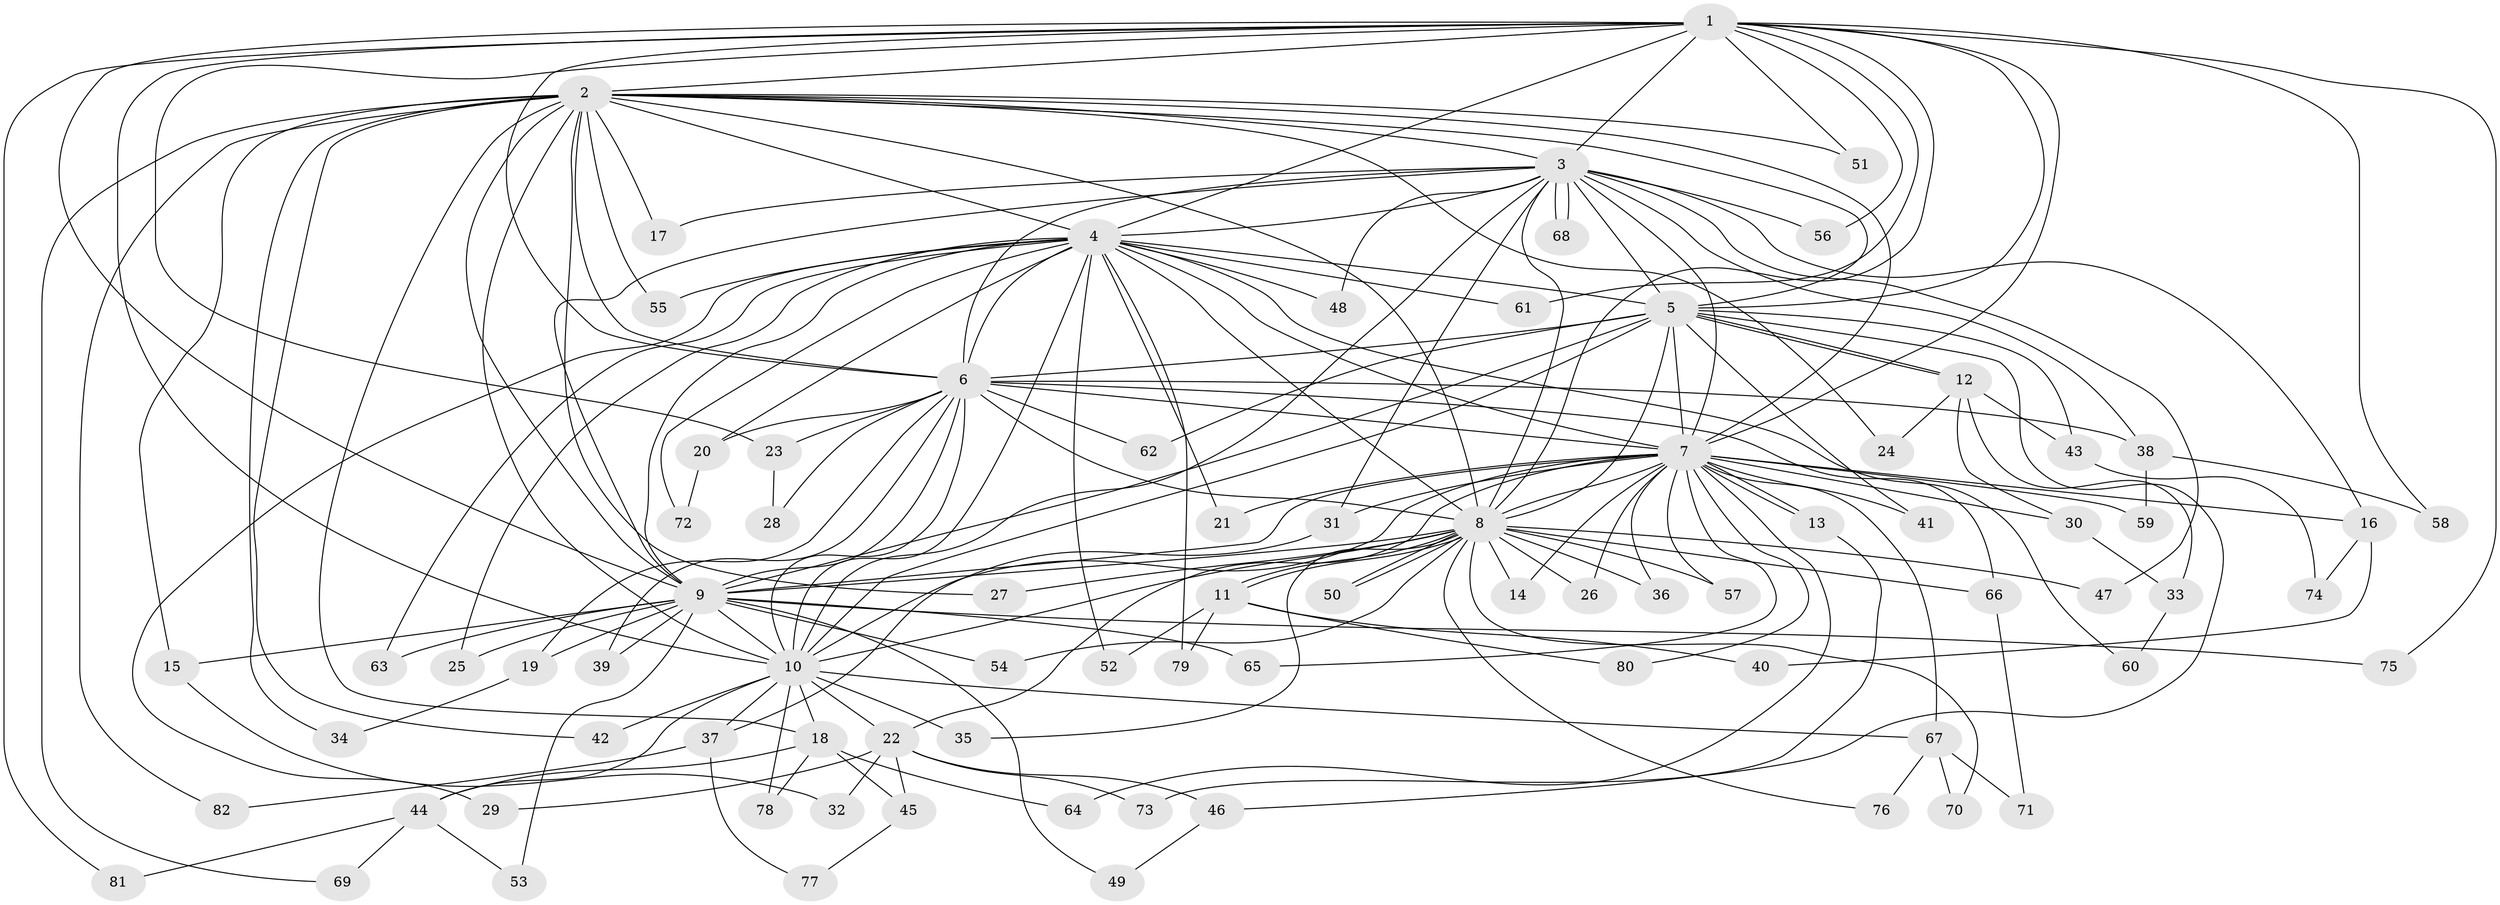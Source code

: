 // coarse degree distribution, {13: 0.016666666666666666, 24: 0.03333333333333333, 15: 0.016666666666666666, 19: 0.016666666666666666, 14: 0.05, 21: 0.016666666666666666, 6: 0.016666666666666666, 5: 0.08333333333333333, 3: 0.1, 2: 0.6, 4: 0.03333333333333333, 7: 0.016666666666666666}
// Generated by graph-tools (version 1.1) at 2025/23/03/03/25 07:23:44]
// undirected, 82 vertices, 189 edges
graph export_dot {
graph [start="1"]
  node [color=gray90,style=filled];
  1;
  2;
  3;
  4;
  5;
  6;
  7;
  8;
  9;
  10;
  11;
  12;
  13;
  14;
  15;
  16;
  17;
  18;
  19;
  20;
  21;
  22;
  23;
  24;
  25;
  26;
  27;
  28;
  29;
  30;
  31;
  32;
  33;
  34;
  35;
  36;
  37;
  38;
  39;
  40;
  41;
  42;
  43;
  44;
  45;
  46;
  47;
  48;
  49;
  50;
  51;
  52;
  53;
  54;
  55;
  56;
  57;
  58;
  59;
  60;
  61;
  62;
  63;
  64;
  65;
  66;
  67;
  68;
  69;
  70;
  71;
  72;
  73;
  74;
  75;
  76;
  77;
  78;
  79;
  80;
  81;
  82;
  1 -- 2;
  1 -- 3;
  1 -- 4;
  1 -- 5;
  1 -- 6;
  1 -- 7;
  1 -- 8;
  1 -- 9;
  1 -- 10;
  1 -- 23;
  1 -- 51;
  1 -- 56;
  1 -- 58;
  1 -- 61;
  1 -- 75;
  1 -- 81;
  2 -- 3;
  2 -- 4;
  2 -- 5;
  2 -- 6;
  2 -- 7;
  2 -- 8;
  2 -- 9;
  2 -- 10;
  2 -- 15;
  2 -- 17;
  2 -- 18;
  2 -- 24;
  2 -- 27;
  2 -- 34;
  2 -- 42;
  2 -- 51;
  2 -- 55;
  2 -- 69;
  2 -- 82;
  3 -- 4;
  3 -- 5;
  3 -- 6;
  3 -- 7;
  3 -- 8;
  3 -- 9;
  3 -- 10;
  3 -- 16;
  3 -- 17;
  3 -- 31;
  3 -- 38;
  3 -- 47;
  3 -- 48;
  3 -- 56;
  3 -- 68;
  3 -- 68;
  4 -- 5;
  4 -- 6;
  4 -- 7;
  4 -- 8;
  4 -- 9;
  4 -- 10;
  4 -- 20;
  4 -- 21;
  4 -- 25;
  4 -- 29;
  4 -- 48;
  4 -- 52;
  4 -- 55;
  4 -- 60;
  4 -- 61;
  4 -- 63;
  4 -- 72;
  4 -- 79;
  5 -- 6;
  5 -- 7;
  5 -- 8;
  5 -- 9;
  5 -- 10;
  5 -- 12;
  5 -- 12;
  5 -- 41;
  5 -- 43;
  5 -- 46;
  5 -- 62;
  6 -- 7;
  6 -- 8;
  6 -- 9;
  6 -- 10;
  6 -- 19;
  6 -- 20;
  6 -- 23;
  6 -- 28;
  6 -- 38;
  6 -- 39;
  6 -- 62;
  6 -- 66;
  7 -- 8;
  7 -- 9;
  7 -- 10;
  7 -- 13;
  7 -- 13;
  7 -- 14;
  7 -- 16;
  7 -- 21;
  7 -- 22;
  7 -- 26;
  7 -- 30;
  7 -- 31;
  7 -- 36;
  7 -- 41;
  7 -- 57;
  7 -- 59;
  7 -- 64;
  7 -- 65;
  7 -- 67;
  7 -- 80;
  8 -- 9;
  8 -- 10;
  8 -- 11;
  8 -- 11;
  8 -- 14;
  8 -- 26;
  8 -- 27;
  8 -- 35;
  8 -- 36;
  8 -- 47;
  8 -- 50;
  8 -- 50;
  8 -- 54;
  8 -- 57;
  8 -- 66;
  8 -- 70;
  8 -- 76;
  9 -- 10;
  9 -- 15;
  9 -- 19;
  9 -- 25;
  9 -- 39;
  9 -- 49;
  9 -- 53;
  9 -- 54;
  9 -- 63;
  9 -- 65;
  9 -- 75;
  10 -- 18;
  10 -- 22;
  10 -- 35;
  10 -- 37;
  10 -- 42;
  10 -- 44;
  10 -- 67;
  10 -- 78;
  11 -- 40;
  11 -- 52;
  11 -- 79;
  11 -- 80;
  12 -- 24;
  12 -- 30;
  12 -- 33;
  12 -- 43;
  13 -- 73;
  15 -- 32;
  16 -- 40;
  16 -- 74;
  18 -- 44;
  18 -- 45;
  18 -- 64;
  18 -- 78;
  19 -- 34;
  20 -- 72;
  22 -- 29;
  22 -- 32;
  22 -- 45;
  22 -- 46;
  22 -- 73;
  23 -- 28;
  30 -- 33;
  31 -- 37;
  33 -- 60;
  37 -- 77;
  37 -- 82;
  38 -- 58;
  38 -- 59;
  43 -- 74;
  44 -- 53;
  44 -- 69;
  44 -- 81;
  45 -- 77;
  46 -- 49;
  66 -- 71;
  67 -- 70;
  67 -- 71;
  67 -- 76;
}
